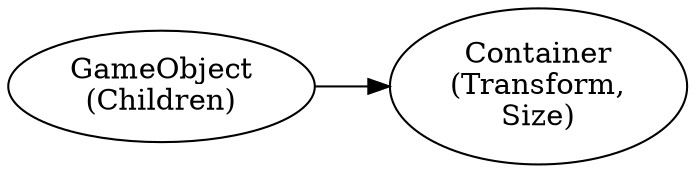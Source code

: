 digraph ClassTree {
    graph [rankdir=LR]
    
    GameObject[label="GameObject\n(Children)"]
    Container[label="Container\n(Transform,\nSize)"]

    GameObject -> Container
}